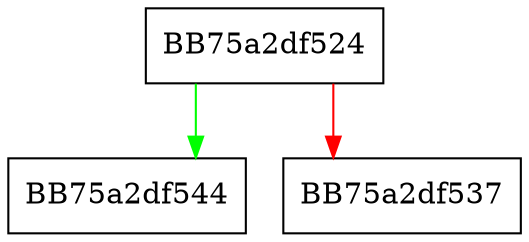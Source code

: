 digraph allocate {
  node [shape="box"];
  graph [splines=ortho];
  BB75a2df524 -> BB75a2df544 [color="green"];
  BB75a2df524 -> BB75a2df537 [color="red"];
}